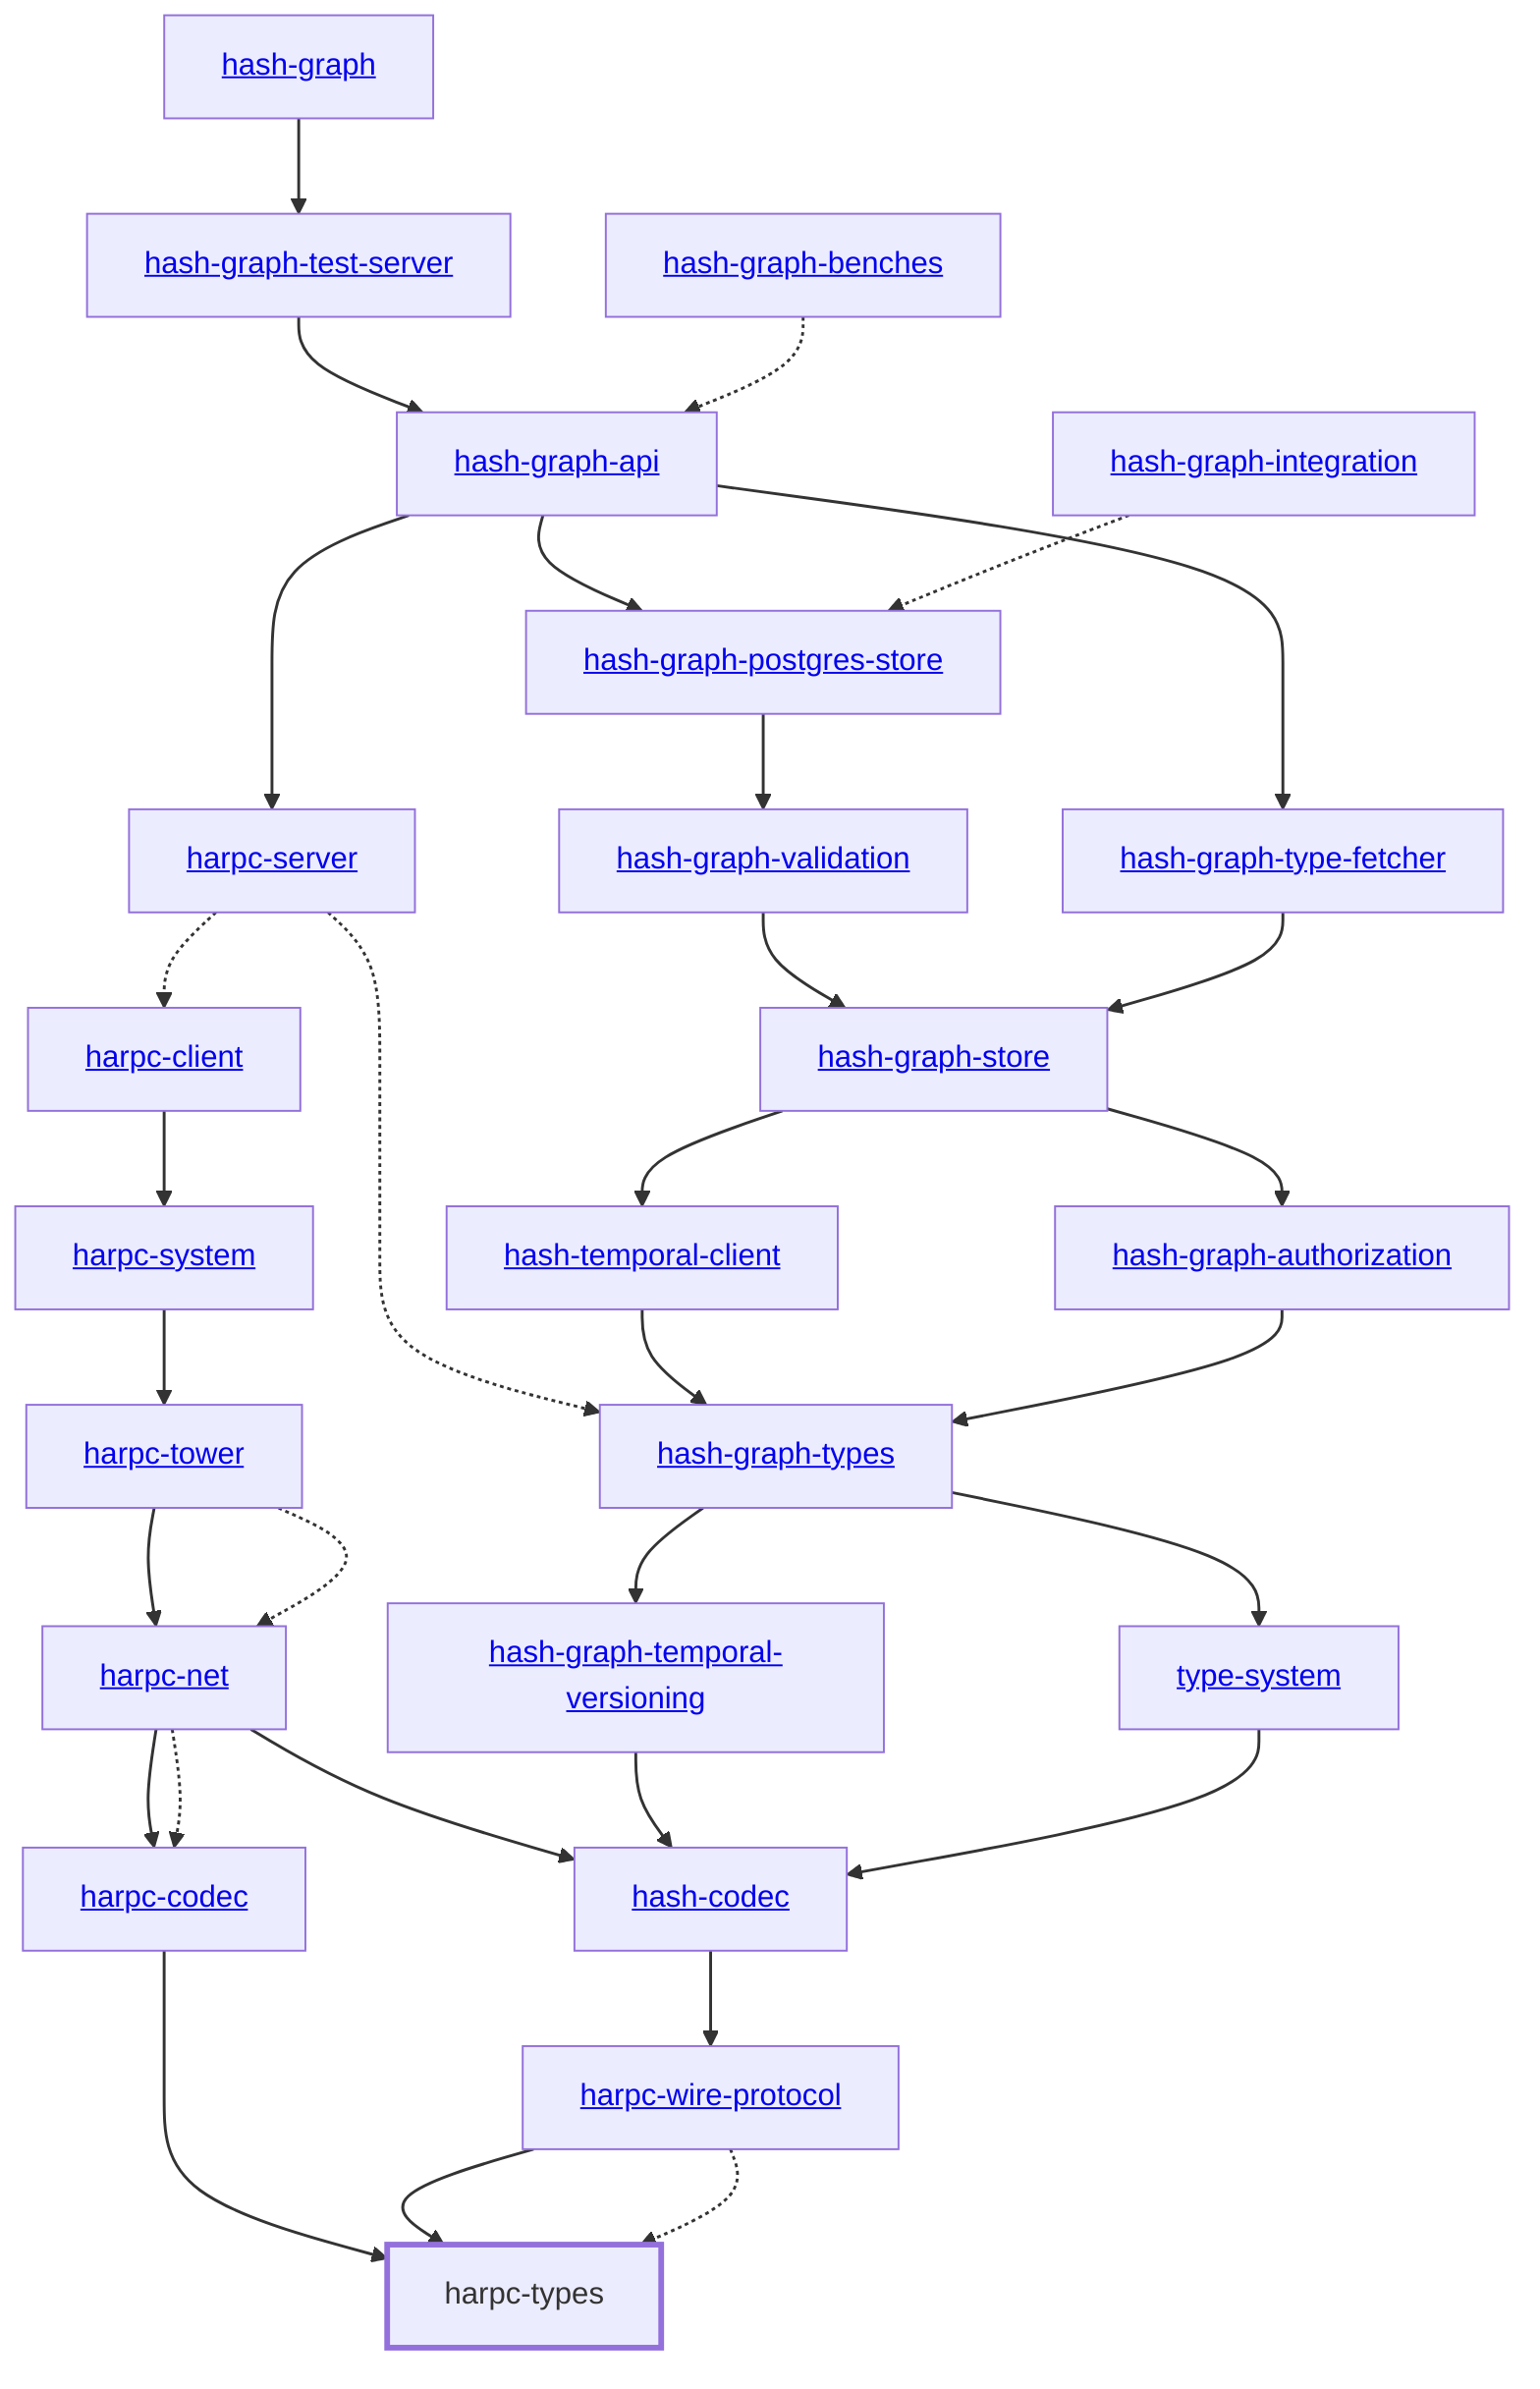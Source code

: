 graph TD
    linkStyle default stroke-width:1.5px
    classDef default stroke-width:1px
    classDef root stroke-width:3px
    classDef dev stroke-width:1px
    classDef build stroke-width:1px
    %% Legend
    %% --> : Normal dependency
    %% -.-> : Dev dependency
    %% ---> : Build dependency
    0[<a href="../hash_graph_types/index.html">hash-graph-types</a>]
    1[<a href="../hash_graph_validation/index.html">hash-graph-validation</a>]
    2[<a href="../hash_graph_postgres_store/index.html">hash-graph-postgres-store</a>]
    3[<a href="../hash_graph_store/index.html">hash-graph-store</a>]
    4[<a href="../hash_graph_temporal_versioning/index.html">hash-graph-temporal-versioning</a>]
    5[<a href="../hash_temporal_client/index.html">hash-temporal-client</a>]
    6[<a href="../hash_graph_test_server/index.html">hash-graph-test-server</a>]
    7[<a href="../type_system/index.html">type-system</a>]
    8[<a href="../hash_graph_type_fetcher/index.html">hash-graph-type-fetcher</a>]
    9[<a href="../harpc_client/index.html">harpc-client</a>]
    10[<a href="../harpc_codec/index.html">harpc-codec</a>]
    11[<a href="../harpc_net/index.html">harpc-net</a>]
    12[<a href="../harpc_server/index.html">harpc-server</a>]
    13[<a href="../harpc_system/index.html">harpc-system</a>]
    14[<a href="../harpc_tower/index.html">harpc-tower</a>]
    15[harpc-types]
    class 15 root
    16[<a href="../harpc_wire_protocol/index.html">harpc-wire-protocol</a>]
    17[<a href="../hash_codec/index.html">hash-codec</a>]
    18[<a href="../hash_graph/index.html">hash-graph</a>]
    19[<a href="../hash_graph_api/index.html">hash-graph-api</a>]
    20[<a href="../hash_graph_authorization/index.html">hash-graph-authorization</a>]
    21[<a href="../hash_graph_benches/index.html">hash-graph-benches</a>]
    22[<a href="../hash_graph_integration/index.html">hash-graph-integration</a>]
    3 --> 20
    9 --> 13
    3 --> 5
    10 --> 15
    11 --> 10
    11 --> 17
    11 -.-> 10
    4 --> 17
    12 -.-> 9
    12 -.-> 0
    13 --> 14
    14 --> 11
    14 -.-> 11
    16 --> 15
    16 -.-> 15
    6 --> 19
    17 --> 16
    18 --> 6
    5 --> 0
    19 --> 12
    19 --> 2
    1 --> 3
    19 --> 8
    0 --> 7
    20 --> 0
    21 -.-> 19
    22 -.-> 2
    0 --> 4
    8 --> 3
    7 --> 17
    2 --> 1